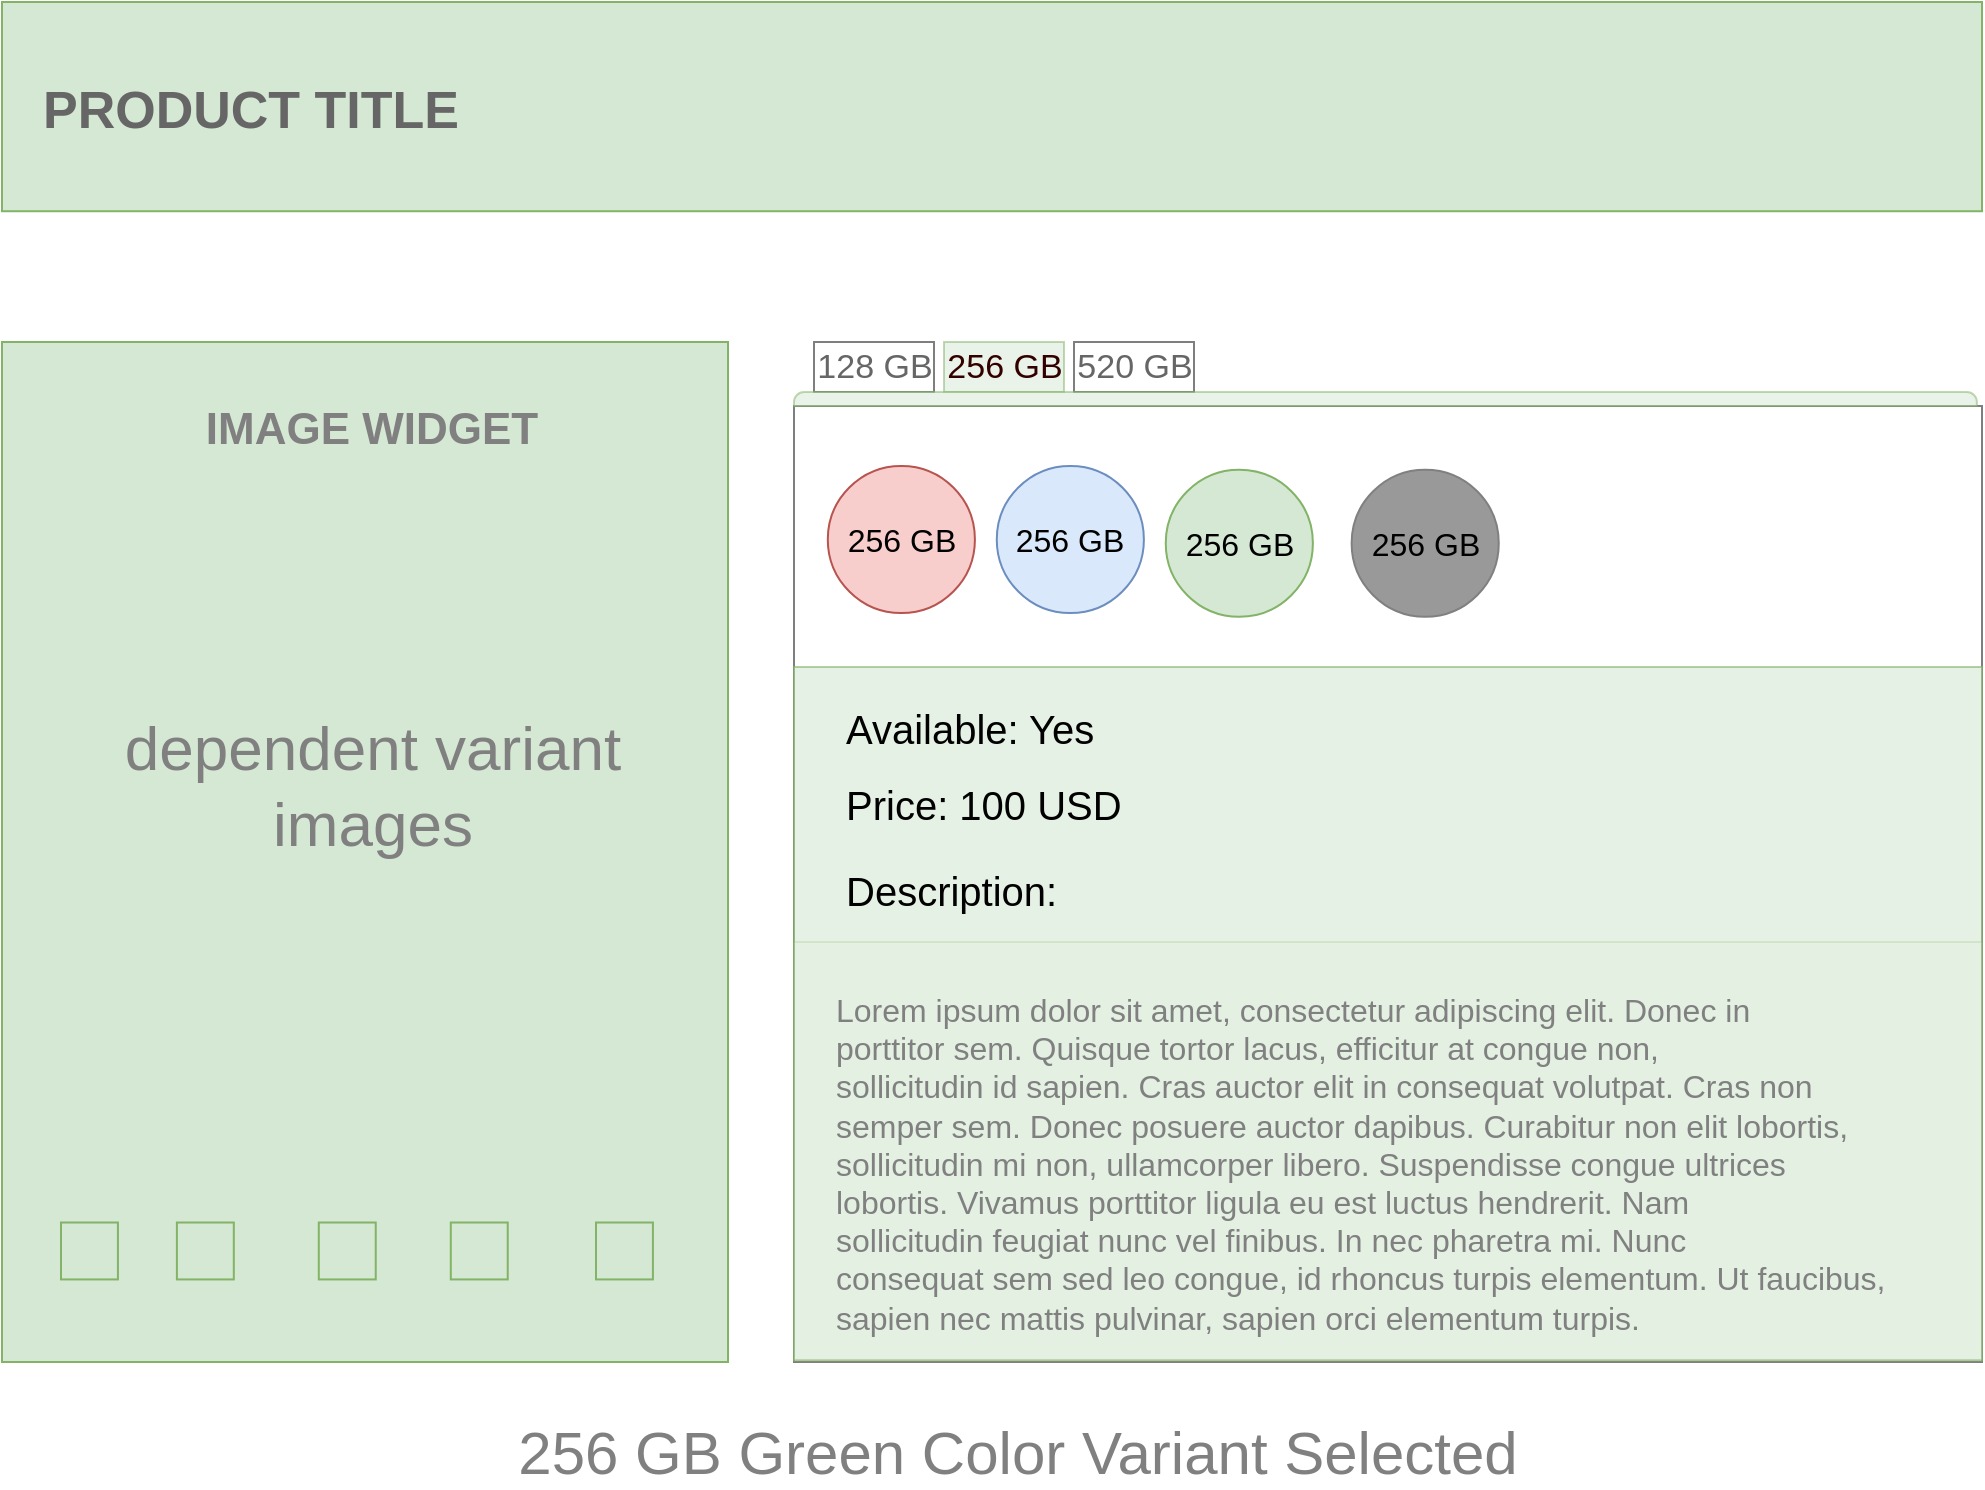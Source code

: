 <mxfile version="20.2.8" type="device"><diagram id="aorlY3HfHDgjCuz9ELik" name="Page-1"><mxGraphModel dx="1478" dy="947" grid="1" gridSize="10" guides="1" tooltips="1" connect="1" arrows="1" fold="1" page="1" pageScale="1" pageWidth="1169" pageHeight="827" math="0" shadow="0"><root><mxCell id="0"/><mxCell id="1" parent="0"/><mxCell id="Gp21GCid7Rn-7zgim2cE-29" value="" style="group" vertex="1" connectable="0" parent="1"><mxGeometry x="82" y="70" width="990" height="690" as="geometry"/></mxCell><mxCell id="Gp21GCid7Rn-7zgim2cE-1" value="" style="rounded=0;whiteSpace=wrap;html=1;fillColor=#d5e8d4;strokeColor=#82b366;" vertex="1" parent="Gp21GCid7Rn-7zgim2cE-29"><mxGeometry width="990" height="104.615" as="geometry"/></mxCell><mxCell id="Gp21GCid7Rn-7zgim2cE-2" value="&lt;b&gt;&lt;font color=&quot;#666666&quot; style=&quot;font-size: 26px;&quot;&gt;PRODUCT TITLE&lt;/font&gt;&lt;/b&gt;" style="text;html=1;strokeColor=none;fillColor=none;align=center;verticalAlign=middle;whiteSpace=wrap;rounded=0;" vertex="1" parent="Gp21GCid7Rn-7zgim2cE-29"><mxGeometry x="16.5" y="27.436" width="214.5" height="52.308" as="geometry"/></mxCell><mxCell id="Gp21GCid7Rn-7zgim2cE-3" value="" style="rounded=0;whiteSpace=wrap;html=1;fillColor=#d5e8d4;strokeColor=#82b366;" vertex="1" parent="Gp21GCid7Rn-7zgim2cE-29"><mxGeometry y="170" width="363" height="510" as="geometry"/></mxCell><mxCell id="Gp21GCid7Rn-7zgim2cE-4" value="&lt;b&gt;&lt;font color=&quot;#808080&quot; style=&quot;font-size: 22px;&quot;&gt;IMAGE WIDGET&lt;/font&gt;&lt;/b&gt;" style="text;html=1;strokeColor=none;fillColor=none;align=center;verticalAlign=middle;whiteSpace=wrap;rounded=0;" vertex="1" parent="Gp21GCid7Rn-7zgim2cE-29"><mxGeometry x="94.05" y="188.308" width="181.5" height="52.308" as="geometry"/></mxCell><mxCell id="Gp21GCid7Rn-7zgim2cE-5" value="" style="whiteSpace=wrap;html=1;aspect=fixed;fillColor=#d5e8d4;strokeColor=#82b366;" vertex="1" parent="Gp21GCid7Rn-7zgim2cE-29"><mxGeometry x="29.5" y="610.256" width="28.462" height="28.462" as="geometry"/></mxCell><mxCell id="Gp21GCid7Rn-7zgim2cE-6" value="" style="whiteSpace=wrap;html=1;aspect=fixed;fillColor=#d5e8d4;strokeColor=#82b366;" vertex="1" parent="Gp21GCid7Rn-7zgim2cE-29"><mxGeometry x="87.45" y="610.256" width="28.462" height="28.462" as="geometry"/></mxCell><mxCell id="Gp21GCid7Rn-7zgim2cE-7" value="" style="whiteSpace=wrap;html=1;aspect=fixed;fillColor=#d5e8d4;strokeColor=#82b366;" vertex="1" parent="Gp21GCid7Rn-7zgim2cE-29"><mxGeometry x="158.4" y="610.256" width="28.462" height="28.462" as="geometry"/></mxCell><mxCell id="Gp21GCid7Rn-7zgim2cE-8" value="" style="whiteSpace=wrap;html=1;aspect=fixed;fillColor=#d5e8d4;strokeColor=#82b366;" vertex="1" parent="Gp21GCid7Rn-7zgim2cE-29"><mxGeometry x="224.4" y="610.256" width="28.462" height="28.462" as="geometry"/></mxCell><mxCell id="Gp21GCid7Rn-7zgim2cE-9" value="" style="whiteSpace=wrap;html=1;aspect=fixed;fillColor=#d5e8d4;strokeColor=#82b366;" vertex="1" parent="Gp21GCid7Rn-7zgim2cE-29"><mxGeometry x="297" y="610.256" width="28.462" height="28.462" as="geometry"/></mxCell><mxCell id="Gp21GCid7Rn-7zgim2cE-12" value="" style="strokeWidth=1;shadow=0;dashed=0;align=center;html=1;shape=mxgraph.mockup.containers.marginRect2;rectMarginTop=32;opacity=50;" vertex="1" parent="Gp21GCid7Rn-7zgim2cE-29"><mxGeometry x="396" y="170" width="594" height="510" as="geometry"/></mxCell><mxCell id="Gp21GCid7Rn-7zgim2cE-13" value="128 GB" style="strokeColor=inherit;fillColor=inherit;gradientColor=inherit;strokeWidth=1;shadow=0;dashed=0;align=center;html=1;shape=mxgraph.mockup.containers.rrect;rSize=0;fontSize=17;fontColor=#666666;gradientColor=none;opacity=50;" vertex="1" parent="Gp21GCid7Rn-7zgim2cE-12"><mxGeometry width="60" height="25" relative="1" as="geometry"><mxPoint x="10" as="offset"/></mxGeometry></mxCell><mxCell id="Gp21GCid7Rn-7zgim2cE-14" value="&lt;font color=&quot;#330000&quot;&gt;256 GB&lt;/font&gt;" style="strokeWidth=1;shadow=0;dashed=0;align=center;html=1;shape=mxgraph.mockup.containers.rrect;rSize=0;fontSize=17;strokeColor=#82b366;fillColor=#d5e8d4;opacity=50;" vertex="1" parent="Gp21GCid7Rn-7zgim2cE-12"><mxGeometry width="60" height="25" relative="1" as="geometry"><mxPoint x="75" as="offset"/></mxGeometry></mxCell><mxCell id="Gp21GCid7Rn-7zgim2cE-15" value="520 GB" style="strokeColor=inherit;fillColor=inherit;gradientColor=inherit;strokeWidth=1;shadow=0;dashed=0;align=center;html=1;shape=mxgraph.mockup.containers.rrect;rSize=0;fontSize=17;fontColor=#666666;gradientColor=none;opacity=50;" vertex="1" parent="Gp21GCid7Rn-7zgim2cE-12"><mxGeometry width="60" height="25" relative="1" as="geometry"><mxPoint x="140" as="offset"/></mxGeometry></mxCell><mxCell id="Gp21GCid7Rn-7zgim2cE-16" value="" style="strokeWidth=1;shadow=0;dashed=0;align=center;html=1;shape=mxgraph.mockup.containers.topButton;rSize=5;strokeColor=#82b366;fillColor=#d5e8d4;resizeWidth=1;movable=0;deletable=1;opacity=50;" vertex="1" parent="Gp21GCid7Rn-7zgim2cE-12"><mxGeometry width="591.44" height="7" relative="1" as="geometry"><mxPoint y="25" as="offset"/></mxGeometry></mxCell><mxCell id="Gp21GCid7Rn-7zgim2cE-17" value="&lt;font style=&quot;font-size: 16px;&quot;&gt;256 GB&lt;/font&gt;" style="ellipse;whiteSpace=wrap;html=1;aspect=fixed;fillColor=#f8cecc;strokeColor=#b85450;fontSize=16;" vertex="1" parent="Gp21GCid7Rn-7zgim2cE-12"><mxGeometry x="16.898" y="61.944" width="73.558" height="73.558" as="geometry"/></mxCell><mxCell id="Gp21GCid7Rn-7zgim2cE-18" value="&lt;span style=&quot;font-size: 16px;&quot;&gt;256 GB&lt;/span&gt;" style="ellipse;whiteSpace=wrap;html=1;aspect=fixed;fillColor=#dae8fc;strokeColor=#6c8ebf;fontSize=16;" vertex="1" parent="Gp21GCid7Rn-7zgim2cE-12"><mxGeometry x="101.39" y="61.944" width="73.558" height="73.558" as="geometry"/></mxCell><mxCell id="Gp21GCid7Rn-7zgim2cE-21" value="&lt;span style=&quot;font-size: 16px;&quot;&gt;256 GB&lt;/span&gt;" style="ellipse;whiteSpace=wrap;html=1;aspect=fixed;fillColor=#d5e8d4;strokeColor=#82b366;fontSize=16;" vertex="1" parent="Gp21GCid7Rn-7zgim2cE-12"><mxGeometry x="185.881" y="63.833" width="73.558" height="73.558" as="geometry"/></mxCell><mxCell id="Gp21GCid7Rn-7zgim2cE-22" value="&lt;span style=&quot;font-size: 16px;&quot;&gt;256 GB&lt;/span&gt;" style="ellipse;whiteSpace=wrap;html=1;aspect=fixed;fillColor=#999999;strokeColor=#808080;fontSize=16;" vertex="1" parent="Gp21GCid7Rn-7zgim2cE-12"><mxGeometry x="278.822" y="63.833" width="73.558" height="73.558" as="geometry"/></mxCell><mxCell id="Gp21GCid7Rn-7zgim2cE-23" value="" style="rounded=0;whiteSpace=wrap;html=1;strokeColor=#82b366;fontSize=9;fillColor=#d5e8d4;opacity=60;" vertex="1" parent="Gp21GCid7Rn-7zgim2cE-12"><mxGeometry y="162.5" width="594" height="346.667" as="geometry"/></mxCell><mxCell id="Gp21GCid7Rn-7zgim2cE-25" value="&lt;font style=&quot;font-size: 20px;&quot;&gt;Available: Yes&lt;/font&gt;" style="text;html=1;strokeColor=none;fillColor=none;align=left;verticalAlign=middle;whiteSpace=wrap;rounded=0;fontSize=20;opacity=60;" vertex="1" parent="Gp21GCid7Rn-7zgim2cE-12"><mxGeometry x="23.56" y="164.44" width="166.44" height="56.67" as="geometry"/></mxCell><mxCell id="Gp21GCid7Rn-7zgim2cE-26" value="&lt;font style=&quot;font-size: 20px;&quot;&gt;Price: 100 USD&lt;/font&gt;" style="text;html=1;strokeColor=none;fillColor=none;align=left;verticalAlign=middle;whiteSpace=wrap;rounded=0;fontSize=20;opacity=60;" vertex="1" parent="Gp21GCid7Rn-7zgim2cE-12"><mxGeometry x="23.56" y="202.22" width="166.44" height="56.67" as="geometry"/></mxCell><mxCell id="Gp21GCid7Rn-7zgim2cE-27" value="&lt;span style=&quot;font-size: 20px;&quot;&gt;Description:&amp;nbsp;&lt;/span&gt;" style="text;html=1;strokeColor=none;fillColor=none;align=left;verticalAlign=middle;whiteSpace=wrap;rounded=0;fontSize=20;opacity=60;" vertex="1" parent="Gp21GCid7Rn-7zgim2cE-12"><mxGeometry x="23.555" y="245.667" width="118.288" height="56.667" as="geometry"/></mxCell><mxCell id="Gp21GCid7Rn-7zgim2cE-28" value="" style="rounded=0;whiteSpace=wrap;html=1;fontSize=12;opacity=20;fillColor=#d5e8d4;strokeColor=#82b366;" vertex="1" parent="Gp21GCid7Rn-7zgim2cE-12"><mxGeometry y="300" width="594" height="209.17" as="geometry"/></mxCell><mxCell id="Gp21GCid7Rn-7zgim2cE-32" value="Lorem ipsum dolor sit amet, consectetur adipiscing elit. Donec in &lt;br/&gt;porttitor sem. Quisque tortor lacus, efficitur at congue non, &lt;br/&gt;sollicitudin id sapien. Cras auctor elit in consequat volutpat. Cras non&lt;br/&gt; semper sem. Donec posuere auctor dapibus. Curabitur non elit lobortis, &lt;br/&gt;sollicitudin mi non, ullamcorper libero. Suspendisse congue ultrices &lt;br/&gt;lobortis. Vivamus porttitor ligula eu est luctus hendrerit. Nam &lt;br/&gt;sollicitudin feugiat nunc vel finibus. In nec pharetra mi. Nunc &lt;br/&gt;consequat sem sed leo congue, id rhoncus turpis elementum. Ut faucibus, &lt;br/&gt;sapien nec mattis pulvinar, sapien orci elementum turpis." style="text;html=1;strokeColor=none;fillColor=none;align=left;verticalAlign=top;whiteSpace=wrap;rounded=0;fontSize=16;fontColor=#808080;" vertex="1" parent="Gp21GCid7Rn-7zgim2cE-12"><mxGeometry x="18.56" y="318" width="556.44" height="180" as="geometry"/></mxCell><mxCell id="Gp21GCid7Rn-7zgim2cE-24" value="&lt;font color=&quot;#808080&quot; style=&quot;font-size: 31px;&quot;&gt;dependent variant images&lt;/font&gt;" style="text;html=1;strokeColor=none;fillColor=none;align=center;verticalAlign=middle;whiteSpace=wrap;rounded=0;fontSize=9;opacity=60;" vertex="1" parent="Gp21GCid7Rn-7zgim2cE-29"><mxGeometry x="44.55" y="366.154" width="280.5" height="52.308" as="geometry"/></mxCell><mxCell id="Gp21GCid7Rn-7zgim2cE-30" value="&lt;font style=&quot;font-size: 30px;&quot;&gt;256 GB Green Color Variant Selected&lt;/font&gt;" style="text;html=1;strokeColor=none;fillColor=none;align=center;verticalAlign=middle;whiteSpace=wrap;rounded=0;fontSize=20;fontColor=#808080;" vertex="1" parent="1"><mxGeometry x="280" y="780" width="620" height="30" as="geometry"/></mxCell></root></mxGraphModel></diagram></mxfile>